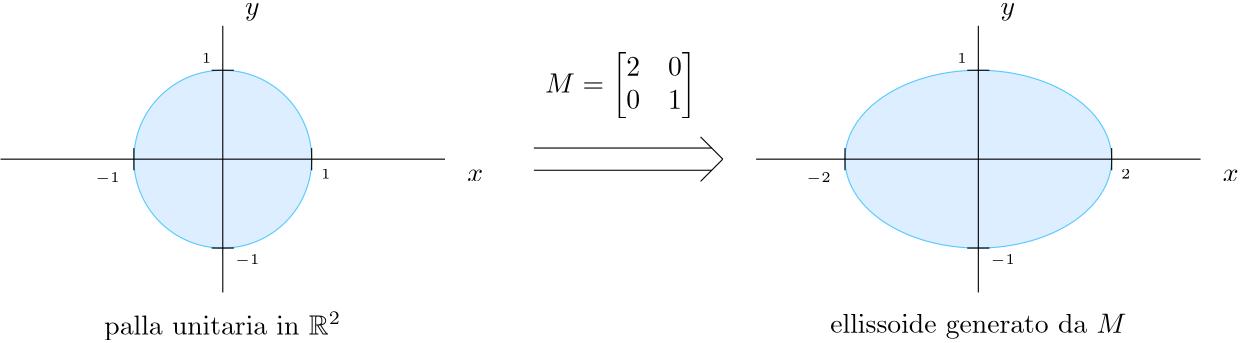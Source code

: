 <?xml version="1.0"?>
<!DOCTYPE ipe SYSTEM "ipe.dtd">
<ipe version="70218" creator="Ipe 7.2.28">
<info created="D:20250512172326" modified="D:20250512172326"/>
<preamble>\usepackage{amssymb}
\usepackage{amsmath}</preamble>
<ipestyle name="basic">
<symbol name="arrow/arc(spx)">
<path stroke="sym-stroke" fill="sym-stroke" pen="sym-pen">
0 0 m
-1 0.333 l
-1 -0.333 l
h
</path>
</symbol>
<symbol name="arrow/farc(spx)">
<path stroke="sym-stroke" fill="white" pen="sym-pen">
0 0 m
-1 0.333 l
-1 -0.333 l
h
</path>
</symbol>
<symbol name="arrow/ptarc(spx)">
<path stroke="sym-stroke" fill="sym-stroke" pen="sym-pen">
0 0 m
-1 0.333 l
-0.8 0 l
-1 -0.333 l
h
</path>
</symbol>
<symbol name="arrow/fptarc(spx)">
<path stroke="sym-stroke" fill="white" pen="sym-pen">
0 0 m
-1 0.333 l
-0.8 0 l
-1 -0.333 l
h
</path>
</symbol>
<symbol name="mark/circle(sx)" transformations="translations">
<path fill="sym-stroke">
0.6 0 0 0.6 0 0 e
0.4 0 0 0.4 0 0 e
</path>
</symbol>
<symbol name="mark/disk(sx)" transformations="translations">
<path fill="sym-stroke">
0.6 0 0 0.6 0 0 e
</path>
</symbol>
<symbol name="mark/fdisk(sfx)" transformations="translations">
<group>
<path fill="sym-fill">
0.5 0 0 0.5 0 0 e
</path>
<path fill="sym-stroke" fillrule="eofill">
0.6 0 0 0.6 0 0 e
0.4 0 0 0.4 0 0 e
</path>
</group>
</symbol>
<symbol name="mark/box(sx)" transformations="translations">
<path fill="sym-stroke" fillrule="eofill">
-0.6 -0.6 m
0.6 -0.6 l
0.6 0.6 l
-0.6 0.6 l
h
-0.4 -0.4 m
0.4 -0.4 l
0.4 0.4 l
-0.4 0.4 l
h
</path>
</symbol>
<symbol name="mark/square(sx)" transformations="translations">
<path fill="sym-stroke">
-0.6 -0.6 m
0.6 -0.6 l
0.6 0.6 l
-0.6 0.6 l
h
</path>
</symbol>
<symbol name="mark/fsquare(sfx)" transformations="translations">
<group>
<path fill="sym-fill">
-0.5 -0.5 m
0.5 -0.5 l
0.5 0.5 l
-0.5 0.5 l
h
</path>
<path fill="sym-stroke" fillrule="eofill">
-0.6 -0.6 m
0.6 -0.6 l
0.6 0.6 l
-0.6 0.6 l
h
-0.4 -0.4 m
0.4 -0.4 l
0.4 0.4 l
-0.4 0.4 l
h
</path>
</group>
</symbol>
<symbol name="mark/cross(sx)" transformations="translations">
<group>
<path fill="sym-stroke">
-0.43 -0.57 m
0.57 0.43 l
0.43 0.57 l
-0.57 -0.43 l
h
</path>
<path fill="sym-stroke">
-0.43 0.57 m
0.57 -0.43 l
0.43 -0.57 l
-0.57 0.43 l
h
</path>
</group>
</symbol>
<symbol name="arrow/fnormal(spx)">
<path stroke="sym-stroke" fill="white" pen="sym-pen">
0 0 m
-1 0.333 l
-1 -0.333 l
h
</path>
</symbol>
<symbol name="arrow/pointed(spx)">
<path stroke="sym-stroke" fill="sym-stroke" pen="sym-pen">
0 0 m
-1 0.333 l
-0.8 0 l
-1 -0.333 l
h
</path>
</symbol>
<symbol name="arrow/fpointed(spx)">
<path stroke="sym-stroke" fill="white" pen="sym-pen">
0 0 m
-1 0.333 l
-0.8 0 l
-1 -0.333 l
h
</path>
</symbol>
<symbol name="arrow/linear(spx)">
<path stroke="sym-stroke" pen="sym-pen">
-1 0.333 m
0 0 l
-1 -0.333 l
</path>
</symbol>
<symbol name="arrow/fdouble(spx)">
<path stroke="sym-stroke" fill="white" pen="sym-pen">
0 0 m
-1 0.333 l
-1 -0.333 l
h
-1 0 m
-2 0.333 l
-2 -0.333 l
h
</path>
</symbol>
<symbol name="arrow/double(spx)">
<path stroke="sym-stroke" fill="sym-stroke" pen="sym-pen">
0 0 m
-1 0.333 l
-1 -0.333 l
h
-1 0 m
-2 0.333 l
-2 -0.333 l
h
</path>
</symbol>
<symbol name="arrow/mid-normal(spx)">
<path stroke="sym-stroke" fill="sym-stroke" pen="sym-pen">
0.5 0 m
-0.5 0.333 l
-0.5 -0.333 l
h
</path>
</symbol>
<symbol name="arrow/mid-fnormal(spx)">
<path stroke="sym-stroke" fill="white" pen="sym-pen">
0.5 0 m
-0.5 0.333 l
-0.5 -0.333 l
h
</path>
</symbol>
<symbol name="arrow/mid-pointed(spx)">
<path stroke="sym-stroke" fill="sym-stroke" pen="sym-pen">
0.5 0 m
-0.5 0.333 l
-0.3 0 l
-0.5 -0.333 l
h
</path>
</symbol>
<symbol name="arrow/mid-fpointed(spx)">
<path stroke="sym-stroke" fill="white" pen="sym-pen">
0.5 0 m
-0.5 0.333 l
-0.3 0 l
-0.5 -0.333 l
h
</path>
</symbol>
<symbol name="arrow/mid-double(spx)">
<path stroke="sym-stroke" fill="sym-stroke" pen="sym-pen">
1 0 m
0 0.333 l
0 -0.333 l
h
0 0 m
-1 0.333 l
-1 -0.333 l
h
</path>
</symbol>
<symbol name="arrow/mid-fdouble(spx)">
<path stroke="sym-stroke" fill="white" pen="sym-pen">
1 0 m
0 0.333 l
0 -0.333 l
h
0 0 m
-1 0.333 l
-1 -0.333 l
h
</path>
</symbol>
<anglesize name="22.5 deg" value="22.5"/>
<anglesize name="30 deg" value="30"/>
<anglesize name="45 deg" value="45"/>
<anglesize name="60 deg" value="60"/>
<anglesize name="90 deg" value="90"/>
<arrowsize name="large" value="10"/>
<arrowsize name="small" value="5"/>
<arrowsize name="tiny" value="3"/>
<color name="blue" value="0 0 1"/>
<color name="brown" value="0.647 0.165 0.165"/>
<color name="darkblue" value="0 0 0.545"/>
<color name="darkcyan" value="0 0.545 0.545"/>
<color name="darkgray" value="0.663"/>
<color name="darkgreen" value="0 0.392 0"/>
<color name="darkmagenta" value="0.545 0 0.545"/>
<color name="darkorange" value="1 0.549 0"/>
<color name="darkred" value="0.545 0 0"/>
<color name="gold" value="1 0.843 0"/>
<color name="gray" value="0.745"/>
<color name="green" value="0 1 0"/>
<color name="lightblue" value="0.678 0.847 0.902"/>
<color name="lightcyan" value="0.878 1 1"/>
<color name="lightgray" value="0.827"/>
<color name="lightgreen" value="0.565 0.933 0.565"/>
<color name="lightyellow" value="1 1 0.878"/>
<color name="navy" value="0 0 0.502"/>
<color name="orange" value="1 0.647 0"/>
<color name="pink" value="1 0.753 0.796"/>
<color name="purple" value="0.627 0.125 0.941"/>
<color name="red" value="1 0 0"/>
<color name="seagreen" value="0.18 0.545 0.341"/>
<color name="turquoise" value="0.251 0.878 0.816"/>
<color name="violet" value="0.933 0.51 0.933"/>
<color name="yellow" value="1 1 0"/>
<dashstyle name="dash dot dotted" value="[4 2 1 2 1 2] 0"/>
<dashstyle name="dash dotted" value="[4 2 1 2] 0"/>
<dashstyle name="dashed" value="[4] 0"/>
<dashstyle name="dotted" value="[1 3] 0"/>
<gridsize name="10 pts (~3.5 mm)" value="10"/>
<gridsize name="14 pts (~5 mm)" value="14"/>
<gridsize name="16 pts (~6 mm)" value="16"/>
<gridsize name="20 pts (~7 mm)" value="20"/>
<gridsize name="28 pts (~10 mm)" value="28"/>
<gridsize name="32 pts (~12 mm)" value="32"/>
<gridsize name="4 pts" value="4"/>
<gridsize name="56 pts (~20 mm)" value="56"/>
<gridsize name="8 pts (~3 mm)" value="8"/>
<opacity name="10%" value="0.1"/>
<opacity name="30%" value="0.3"/>
<opacity name="50%" value="0.5"/>
<opacity name="75%" value="0.75"/>
<pen name="fat" value="1.2"/>
<pen name="heavier" value="0.8"/>
<pen name="ultrafat" value="2"/>
<symbolsize name="large" value="5"/>
<symbolsize name="small" value="2"/>
<symbolsize name="tiny" value="1.1"/>
<textsize name="Huge" value="\Huge"/>
<textsize name="LARGE" value="\LARGE"/>
<textsize name="Large" value="\Large"/>
<textsize name="footnote" value="\footnotesize"/>
<textsize name="huge" value="\huge"/>
<textsize name="large" value="\large"/>
<textsize name="script" value="\scriptsize"/>
<textsize name="small" value="\small"/>
<textsize name="tiny" value="\tiny"/>
<textstyle name="center" begin="\begin{center}" end="\end{center}"/>
<textstyle name="item" begin="\begin{itemize}\item{}" end="\end{itemize}"/>
<textstyle name="itemize" begin="\begin{itemize}" end="\end{itemize}"/>
<tiling name="falling" angle="-60" step="4" width="1"/>
<tiling name="rising" angle="30" step="4" width="1"/>
</ipestyle>
<page>
<layer name="alpha"/>
<view layers="alpha" active="alpha"/>
<path layer="alpha" stroke="0.333 0.784 1" fill="0.541 0.773 1" opacity="30%" stroke-opacity="opaque">
32 0 0 32 176 656 e
</path>
<path stroke="black">
96 656 m
256 656 l
</path>
<path stroke="black">
176 608 m
176 704 l
</path>
<text transformations="translations" pos="264 648" stroke="black" type="label" width="5.694" height="4.289" depth="0" valign="baseline" style="math">x</text>
<text matrix="1 0 0 1 -80 60" transformations="translations" pos="264 648" stroke="black" type="label" width="5.242" height="4.297" depth="1.93" valign="baseline" style="math">y</text>
<path stroke="black">
208 660 m
208 652 l
</path>
<path stroke="black">
144 660 m
144 652 l
</path>
<path stroke="black">
172 688 m
180 688 l
</path>
<path stroke="black">
172 624 m
180 624 l
</path>
<text matrix="1 0 0 1 4.39264 -1.3311" transformations="translations" pos="164 692" stroke="black" type="label" width="3.39" height="3.21" depth="0" valign="baseline" size="tiny" style="math">1</text>
<text matrix="1 0 0 1 47.3876 -42.9949" transformations="translations" pos="164 692" stroke="black" type="label" width="3.39" height="3.21" depth="0" valign="baseline" size="tiny" style="math">1</text>
<text matrix="1 0 0 1 16.3729 -73.7434" transformations="translations" pos="164 692" stroke="black" type="label" width="8.787" height="3.321" depth="0.83" valign="baseline" size="tiny" style="math">-1</text>
<text matrix="1 0 0 1 -33.9424 -44.1926" transformations="translations" pos="164 692" stroke="black" type="label" width="8.787" height="3.321" depth="0.83" valign="baseline" size="tiny" style="math">-1</text>
<text matrix="1 0 0 1 0 4" transformations="translations" pos="176 592" stroke="0" type="label" width="85.305" height="8.117" depth="1.93" halign="center" valign="center">palla unitaria in $ \mathbb R^2$</text>
<path matrix="1.5 0 0 1 184 0" stroke="0.333 0.784 1" fill="0.541 0.773 1" opacity="30%" stroke-opacity="opaque">
32 0 0 32 176 656 e
</path>
<path matrix="1 0 0 1 272 0" stroke="black">
96 656 m
256 656 l
</path>
<path matrix="1 0 0 1 272 0" stroke="black">
176 608 m
176 704 l
</path>
<text matrix="1 0 0 1 272 0" transformations="translations" pos="264 648" stroke="black" type="label" width="5.694" height="4.289" depth="0" valign="baseline" style="math">x</text>
<text matrix="1 0 0 1 192 60" transformations="translations" pos="264 648" stroke="black" type="label" width="5.242" height="4.297" depth="1.93" valign="baseline" style="math">y</text>
<path matrix="1 0 0 1 288 0" stroke="black">
208 660 m
208 652 l
</path>
<path matrix="1 0 0 1 256 0" stroke="black">
144 660 m
144 652 l
</path>
<path matrix="1 0 0 1 272 0" stroke="black">
172 688 m
180 688 l
</path>
<path matrix="1 0 0 1 272 0" stroke="black">
172 624 m
180 624 l
</path>
<text matrix="1 0 0 1 276.393 -1.3311" transformations="translations" pos="164 692" stroke="black" type="label" width="3.39" height="3.21" depth="0" valign="baseline" size="tiny" style="math">1</text>
<text matrix="1 0 0 1 335.388 -42.9949" transformations="translations" pos="164 692" stroke="black" type="label" width="3.39" height="3.21" depth="0" valign="baseline" size="tiny" style="math">2</text>
<text matrix="1 0 0 1 288.373 -73.7434" transformations="translations" pos="164 692" stroke="black" type="label" width="8.787" height="3.321" depth="0.83" valign="baseline" size="tiny" style="math">-1</text>
<text matrix="1 0 0 1 222.058 -44.1926" transformations="translations" pos="164 692" stroke="black" type="label" width="8.787" height="3.321" depth="0.83" valign="baseline" size="tiny" style="math">-2</text>
<text matrix="1 0 0 1 272 4" transformations="translations" pos="176 592" stroke="0" type="label" width="106.642" height="6.926" depth="1.93" halign="center" valign="center">ellissoide generato da $M$</text>
<path stroke="0">
288 652 m
352 652 l
</path>
<path stroke="0">
288 660 m
352 660 l
</path>
<path stroke="0">
356 656 m
348 664 l
</path>
<path stroke="0">
356 656 m
348 648 l
</path>
<text matrix="1 0 0 1 28 32" transformations="translations" pos="264 648" stroke="black" type="label" width="54.476" height="14.441" depth="9.47" valign="baseline" style="math">M=\begin{bmatrix}2&amp;0\\0&amp;1\end{bmatrix}</text>
</page>
</ipe>
